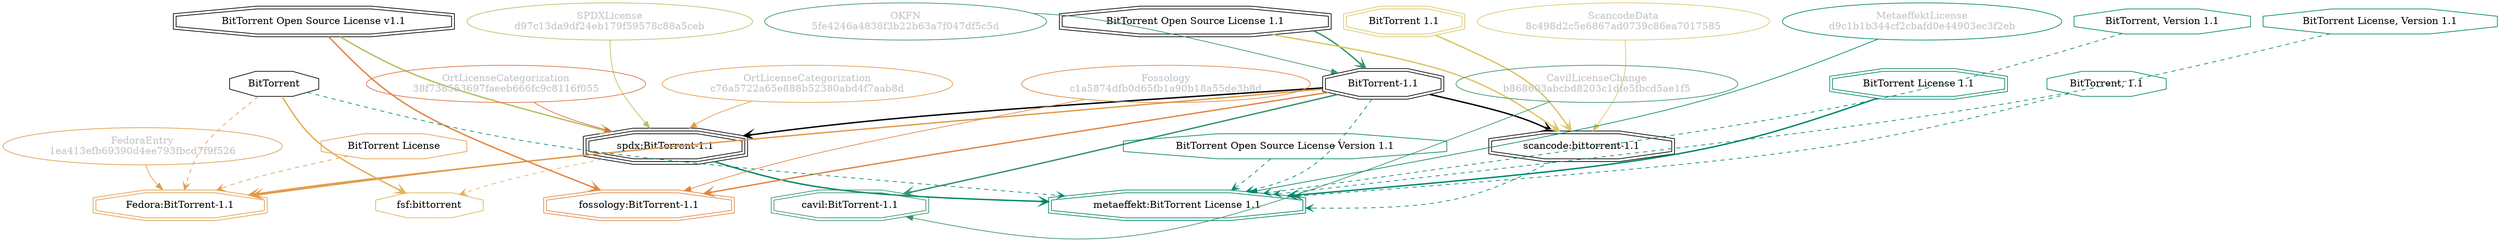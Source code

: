 strict digraph {
    node [shape=box];
    graph [splines=curved];
    677 [label="SPDXLicense\nd97c13da9df24eb179f59578c88a5ceb"
        ,fontcolor=gray
        ,color="#b8bf62"
        ,fillcolor="beige;1"
        ,shape=ellipse];
    678 [label="spdx:BitTorrent-1.1"
        ,shape=tripleoctagon];
    679 [label="BitTorrent-1.1"
        ,shape=doubleoctagon];
    680 [label="BitTorrent Open Source License v1.1"
        ,shape=doubleoctagon];
    6030 [label="FedoraEntry\n1ea413efb69390d4ee793fbcd7f9f526"
         ,fontcolor=gray
         ,color="#e09d4b"
         ,fillcolor="beige;1"
         ,shape=ellipse];
    6031 [label="Fedora:BitTorrent-1.1"
         ,color="#e09d4b"
         ,shape=doubleoctagon];
    6032 [label="BitTorrent License"
         ,color="#e09d4b"
         ,shape=octagon];
    6033 [label=BitTorrent
         ,shape=octagon];
    10693 [label="fsf:bittorrent"
          ,color="#deb256"
          ,shape=octagon];
    12377 [label="ScancodeData\n8c498d2c5e6867ad0739c86ea7017585"
          ,fontcolor=gray
          ,color="#dac767"
          ,fillcolor="beige;1"
          ,shape=ellipse];
    12378 [label="scancode:bittorrent-1.1"
          ,shape=doubleoctagon];
    12379 [label="BitTorrent 1.1"
          ,color="#dac767"
          ,shape=doubleoctagon];
    12380 [label="BitTorrent Open Source License 1.1"
          ,shape=doubleoctagon];
    26097 [label="Fossology\nc1a5874dfb0d65fb1a90b18a55de3b8d"
          ,fontcolor=gray
          ,color="#e18745"
          ,fillcolor="beige;1"
          ,shape=ellipse];
    26098 [label="fossology:BitTorrent-1.1"
          ,color="#e18745"
          ,shape=doubleoctagon];
    28245 [label="OKFN\n5fe4246a4838f3b22b63a7f047df5c5d"
          ,fontcolor=gray
          ,color="#379469"
          ,fillcolor="beige;1"
          ,shape=ellipse];
    28549 [label="OrtLicenseCategorization\n38f738553697faeeb666fc9c8116f055"
          ,fontcolor=gray
          ,color="#e06f45"
          ,fillcolor="beige;1"
          ,shape=ellipse];
    35392 [label="OrtLicenseCategorization\nc76a5722a65e888b52380abd4f7aab8d"
          ,fontcolor=gray
          ,color="#e09d4b"
          ,fillcolor="beige;1"
          ,shape=ellipse];
    36432 [label="CavilLicenseChange\nb868603abcbd8203c1dfe5fbcd5ae1f5"
          ,fontcolor=gray
          ,color="#379469"
          ,fillcolor="beige;1"
          ,shape=ellipse];
    36433 [label="cavil:BitTorrent-1.1"
          ,color="#379469"
          ,shape=doubleoctagon];
    39766 [label="MetaeffektLicense\nd9c1b1b344cf2cbafd0e44903ec3f2eb"
          ,fontcolor=gray
          ,color="#00876c"
          ,fillcolor="beige;1"
          ,shape=ellipse];
    39767 [label="metaeffekt:BitTorrent License 1.1"
          ,color="#00876c"
          ,shape=doubleoctagon];
    39768 [label="BitTorrent License 1.1"
          ,color="#00876c"
          ,shape=doubleoctagon];
    39769 [label="BitTorrent, Version 1.1"
          ,color="#00876c"
          ,shape=octagon];
    39770 [label="BitTorrent, 1.1"
          ,color="#00876c"
          ,shape=octagon];
    39771 [label="BitTorrent License, Version 1.1"
          ,color="#00876c"
          ,shape=octagon];
    39772 [label="BitTorrent Open Source License Version 1.1"
          ,color="#00876c"
          ,shape=octagon];
    677 -> 678 [weight=0.5
               ,color="#b8bf62"];
    678 -> 6031 [style=bold
                ,arrowhead=vee
                ,weight=0.7
                ,color="#e09d4b"];
    678 -> 10693 [style=dashed
                 ,arrowhead=vee
                 ,weight=0.5
                 ,color="#deb256"];
    678 -> 39767 [style=bold
                 ,arrowhead=vee
                 ,weight=0.7
                 ,color="#00876c"];
    679 -> 678 [style=bold
               ,arrowhead=vee
               ,weight=0.7];
    679 -> 6031 [style=bold
                ,arrowhead=vee
                ,weight=0.7
                ,color="#e09d4b"];
    679 -> 12378 [style=bold
                 ,arrowhead=vee
                 ,weight=0.7];
    679 -> 26098 [style=bold
                 ,arrowhead=vee
                 ,weight=0.7
                 ,color="#e18745"];
    679 -> 36433 [style=bold
                 ,arrowhead=vee
                 ,weight=0.7
                 ,color="#379469"];
    679 -> 36433 [style=bold
                 ,arrowhead=vee
                 ,weight=0.7
                 ,color="#379469"];
    679 -> 39767 [style=dashed
                 ,arrowhead=vee
                 ,weight=0.5
                 ,color="#00876c"];
    680 -> 678 [style=bold
               ,arrowhead=vee
               ,weight=0.7
               ,color="#b8bf62"];
    680 -> 26098 [style=bold
                 ,arrowhead=vee
                 ,weight=0.7
                 ,color="#e18745"];
    6030 -> 6031 [weight=0.5
                 ,color="#e09d4b"];
    6032 -> 6031 [style=dashed
                 ,arrowhead=vee
                 ,weight=0.5
                 ,color="#e09d4b"];
    6033 -> 6031 [style=dashed
                 ,arrowhead=vee
                 ,weight=0.5
                 ,color="#e09d4b"];
    6033 -> 10693 [style=bold
                  ,arrowhead=vee
                  ,weight=0.7
                  ,color="#deb256"];
    6033 -> 39767 [style=dashed
                  ,arrowhead=vee
                  ,weight=0.5
                  ,color="#00876c"];
    12377 -> 12378 [weight=0.5
                   ,color="#dac767"];
    12378 -> 39767 [style=dashed
                   ,arrowhead=vee
                   ,weight=0.5
                   ,color="#00876c"];
    12379 -> 12378 [style=bold
                   ,arrowhead=vee
                   ,weight=0.7
                   ,color="#dac767"];
    12380 -> 679 [style=bold
                 ,arrowhead=vee
                 ,weight=0.7
                 ,color="#379469"];
    12380 -> 12378 [style=bold
                   ,arrowhead=vee
                   ,weight=0.7
                   ,color="#dac767"];
    26097 -> 26098 [weight=0.5
                   ,color="#e18745"];
    28245 -> 679 [weight=0.5
                 ,color="#379469"];
    28549 -> 678 [weight=0.5
                 ,color="#e06f45"];
    35392 -> 678 [weight=0.5
                 ,color="#e09d4b"];
    36432 -> 36433 [weight=0.5
                   ,color="#379469"];
    39766 -> 39767 [weight=0.5
                   ,color="#00876c"];
    39768 -> 39767 [style=bold
                   ,arrowhead=vee
                   ,weight=0.7
                   ,color="#00876c"];
    39768 -> 39767 [style=bold
                   ,arrowhead=vee
                   ,weight=0.7
                   ,color="#00876c"];
    39769 -> 39767 [style=dashed
                   ,arrowhead=vee
                   ,weight=0.5
                   ,color="#00876c"];
    39770 -> 39767 [style=dashed
                   ,arrowhead=vee
                   ,weight=0.5
                   ,color="#00876c"];
    39771 -> 39767 [style=dashed
                   ,arrowhead=vee
                   ,weight=0.5
                   ,color="#00876c"];
    39772 -> 39767 [style=dashed
                   ,arrowhead=vee
                   ,weight=0.5
                   ,color="#00876c"];
}
